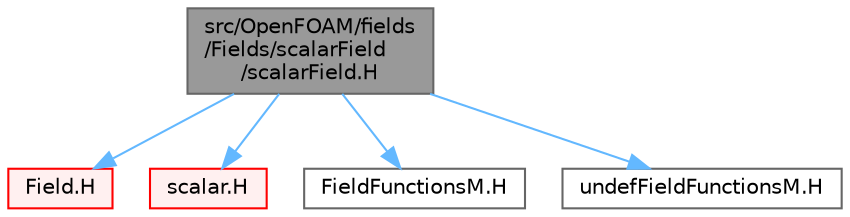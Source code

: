 digraph "src/OpenFOAM/fields/Fields/scalarField/scalarField.H"
{
 // LATEX_PDF_SIZE
  bgcolor="transparent";
  edge [fontname=Helvetica,fontsize=10,labelfontname=Helvetica,labelfontsize=10];
  node [fontname=Helvetica,fontsize=10,shape=box,height=0.2,width=0.4];
  Node1 [id="Node000001",label="src/OpenFOAM/fields\l/Fields/scalarField\l/scalarField.H",height=0.2,width=0.4,color="gray40", fillcolor="grey60", style="filled", fontcolor="black",tooltip=" "];
  Node1 -> Node2 [id="edge1_Node000001_Node000002",color="steelblue1",style="solid",tooltip=" "];
  Node2 [id="Node000002",label="Field.H",height=0.2,width=0.4,color="red", fillcolor="#FFF0F0", style="filled",URL="$Field_8H.html",tooltip=" "];
  Node1 -> Node47 [id="edge2_Node000001_Node000047",color="steelblue1",style="solid",tooltip=" "];
  Node47 [id="Node000047",label="scalar.H",height=0.2,width=0.4,color="red", fillcolor="#FFF0F0", style="filled",URL="$scalar_8H.html",tooltip=" "];
  Node1 -> Node113 [id="edge3_Node000001_Node000113",color="steelblue1",style="solid",tooltip=" "];
  Node113 [id="Node000113",label="FieldFunctionsM.H",height=0.2,width=0.4,color="grey40", fillcolor="white", style="filled",URL="$FieldFunctionsM_8H.html",tooltip="Macro functions for Field<Type> algebra."];
  Node1 -> Node158 [id="edge4_Node000001_Node000158",color="steelblue1",style="solid",tooltip=" "];
  Node158 [id="Node000158",label="undefFieldFunctionsM.H",height=0.2,width=0.4,color="grey40", fillcolor="white", style="filled",URL="$undefFieldFunctionsM_8H.html",tooltip=" "];
}
